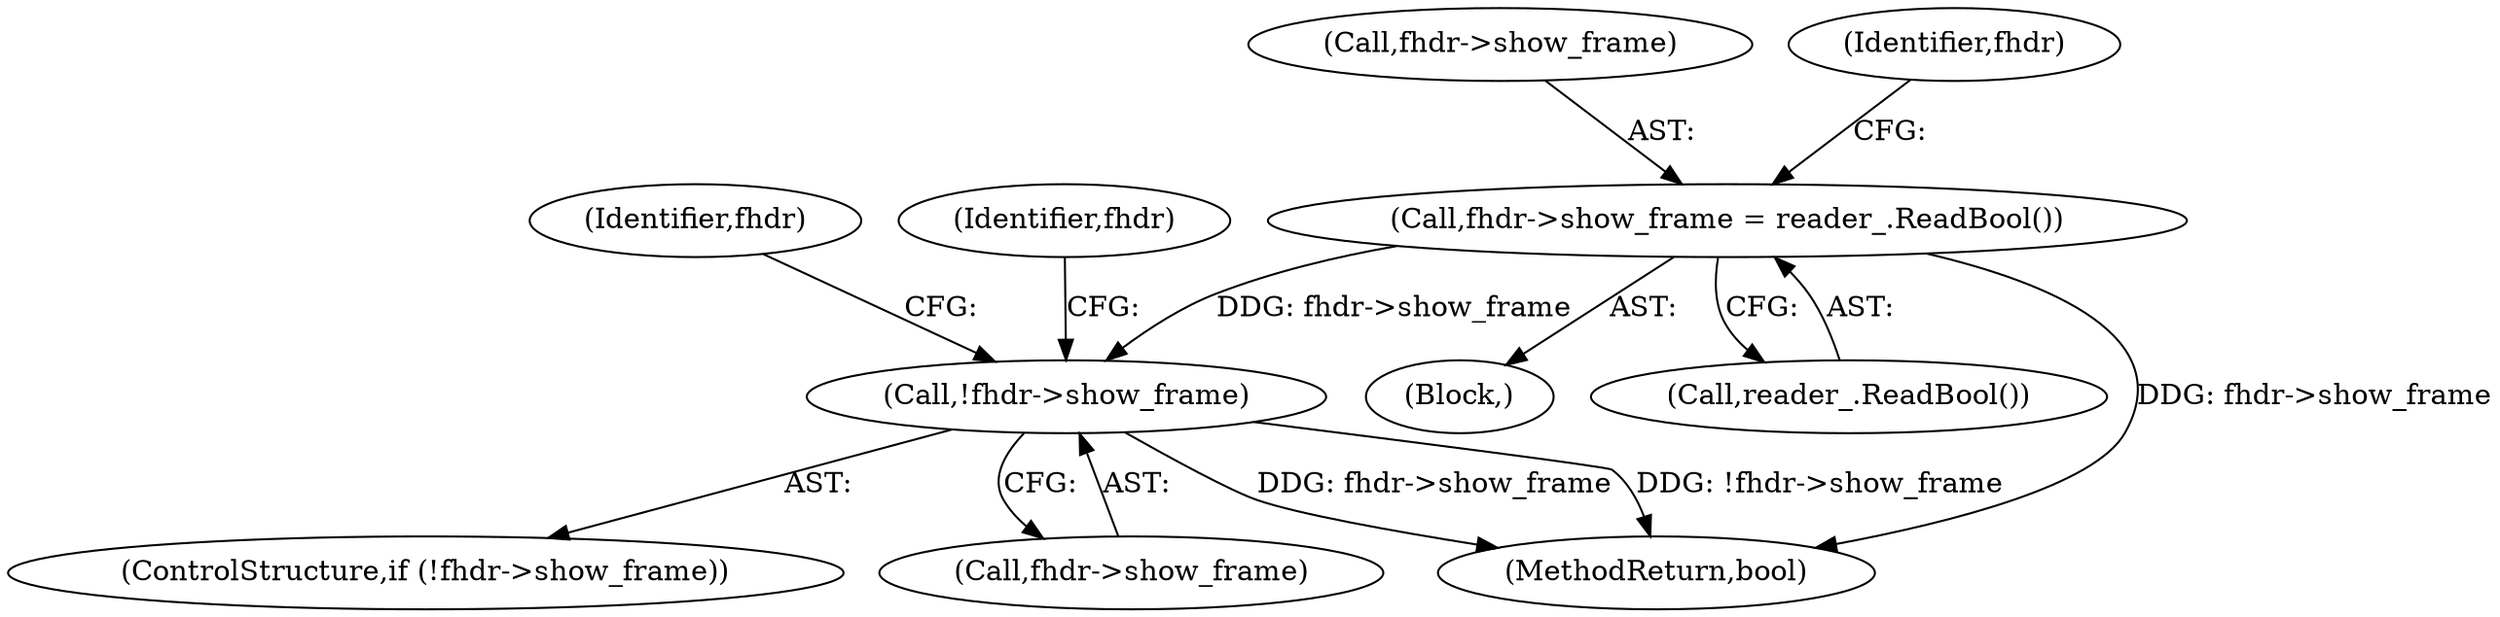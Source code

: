 digraph "0_Chrome_27c68f543e5eba779902447445dfb05ec3f5bf75_15@API" {
"1000188" [label="(Call,fhdr->show_frame = reader_.ReadBool())"];
"1000224" [label="(Call,!fhdr->show_frame)"];
"1000236" [label="(Identifier,fhdr)"];
"1000189" [label="(Call,fhdr->show_frame)"];
"1000230" [label="(Identifier,fhdr)"];
"1000224" [label="(Call,!fhdr->show_frame)"];
"1000195" [label="(Identifier,fhdr)"];
"1000104" [label="(Block,)"];
"1000223" [label="(ControlStructure,if (!fhdr->show_frame))"];
"1000225" [label="(Call,fhdr->show_frame)"];
"1000192" [label="(Call,reader_.ReadBool())"];
"1000188" [label="(Call,fhdr->show_frame = reader_.ReadBool())"];
"1000437" [label="(MethodReturn,bool)"];
"1000188" -> "1000104"  [label="AST: "];
"1000188" -> "1000192"  [label="CFG: "];
"1000189" -> "1000188"  [label="AST: "];
"1000192" -> "1000188"  [label="AST: "];
"1000195" -> "1000188"  [label="CFG: "];
"1000188" -> "1000437"  [label="DDG: fhdr->show_frame"];
"1000188" -> "1000224"  [label="DDG: fhdr->show_frame"];
"1000224" -> "1000223"  [label="AST: "];
"1000224" -> "1000225"  [label="CFG: "];
"1000225" -> "1000224"  [label="AST: "];
"1000230" -> "1000224"  [label="CFG: "];
"1000236" -> "1000224"  [label="CFG: "];
"1000224" -> "1000437"  [label="DDG: fhdr->show_frame"];
"1000224" -> "1000437"  [label="DDG: !fhdr->show_frame"];
}
